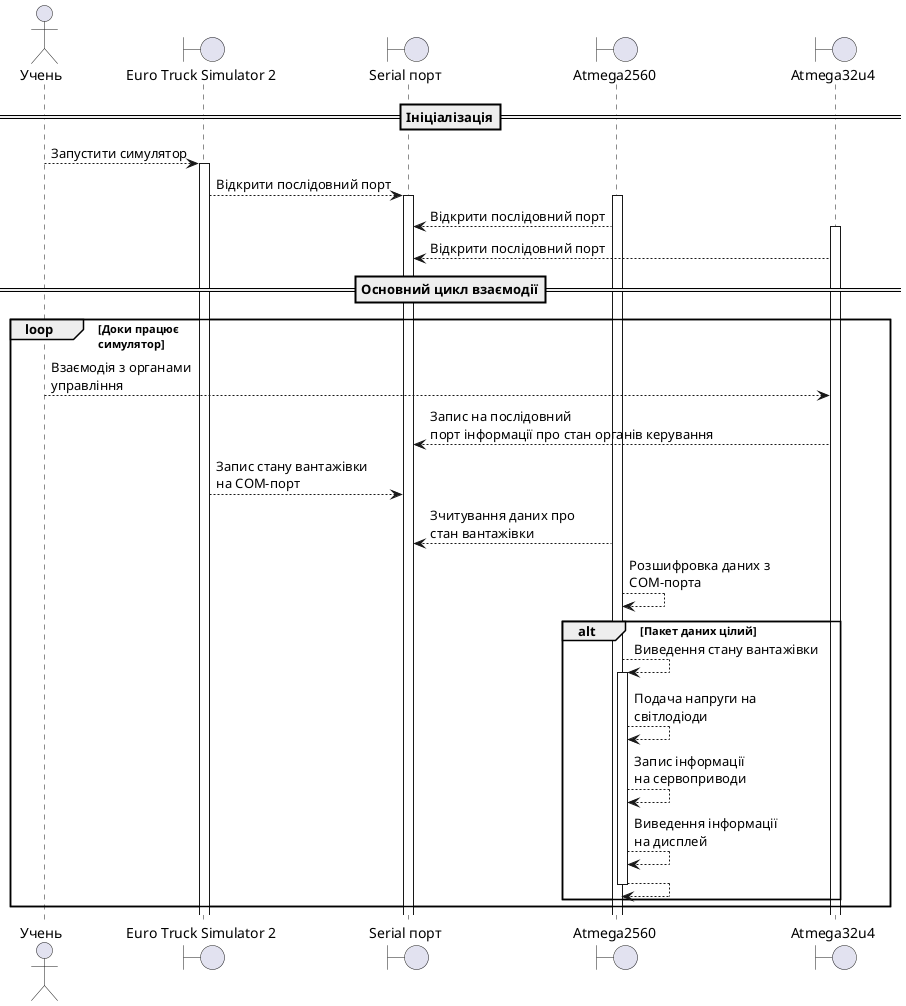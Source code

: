 @startuml sequence_diagram

actor Trainee as "Учень"
boundary ETS2 as "Euro Truck Simulator 2"
boundary com as "Serial порт"
boundary Mega as "Atmega2560"
boundary Pro as "Atmega32u4"

==Ініціалізація==
Trainee --> ETS2 ++ : Запустити симулятор

ETS2 --> com ++ : Відкрити послідовний порт

Activate Mega
Mega --> com : Відкрити послідовний порт

Activate Pro
Pro --> com : Відкрити послідовний порт

==Основний цикл взаємодії==
loop Доки працює\nсимулятор
    Trainee --> Pro : Взаємодія з органами\nуправління
    Pro --> com : Запис на послідовний\nпорт інформації про стан органів керування

    ETS2 --> com : Запис стану вантажівки\nна COM-порт

    Mega --> com : Зчитування даних про\nстан вантажівки
    Mega --> Mega : Розшифровка даних з\nCOM-порта

    alt Пакет даних цілий
        Mega --> Mega ++ : Виведення стану вантажівки
        Mega --> Mega : Подача напруги на\nсвітлодіоди
        Mega --> Mega : Запис інформації\nна сервоприводи
        Mega --> Mega : Виведення інформації\nна дисплей
        return
    end  
end

@enduml